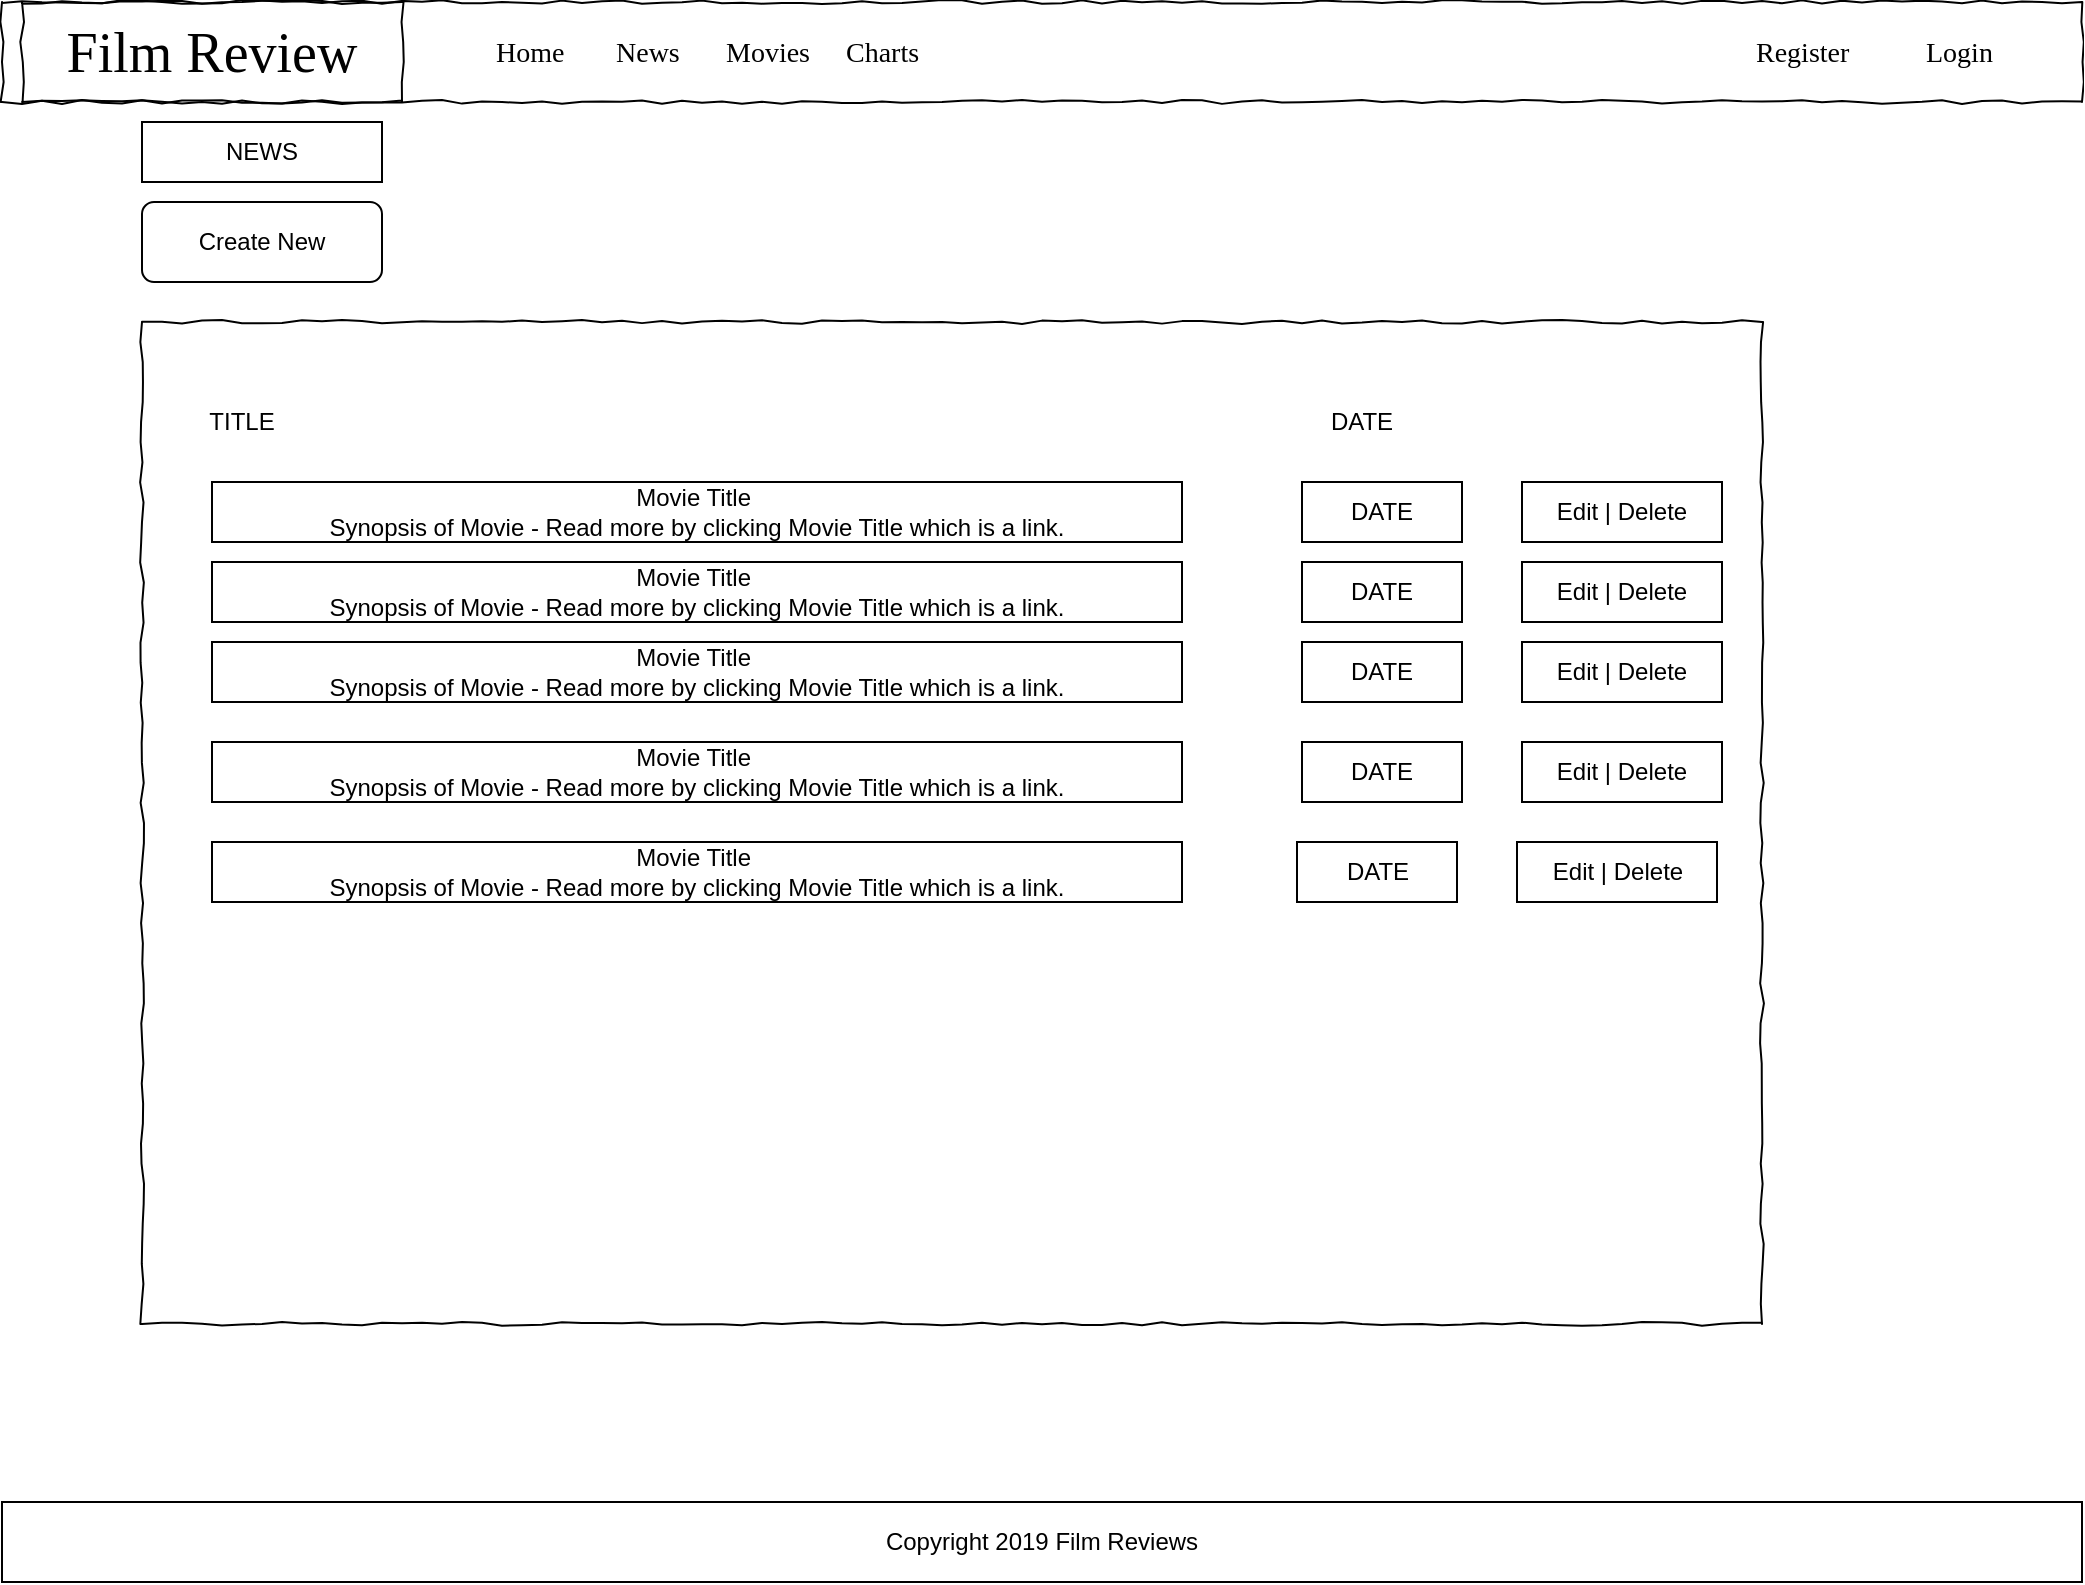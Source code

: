<mxfile version="10.5.7" type="device"><diagram name="Page-1" id="03018318-947c-dd8e-b7a3-06fadd420f32"><mxGraphModel dx="1394" dy="715" grid="1" gridSize="10" guides="1" tooltips="1" connect="1" arrows="1" fold="1" page="1" pageScale="1" pageWidth="1100" pageHeight="850" background="#ffffff" math="0" shadow="0"><root><mxCell id="0"/><mxCell id="1" parent="0"/><mxCell id="677b7b8949515195-2" value="Film Review" style="whiteSpace=wrap;html=1;rounded=0;shadow=0;labelBackgroundColor=none;strokeColor=#000000;strokeWidth=1;fillColor=#ffffff;fontFamily=Verdana;fontSize=28;fontColor=#000000;align=center;comic=1;" parent="1" vertex="1"><mxGeometry x="50" y="50" width="190" height="50" as="geometry"/></mxCell><mxCell id="677b7b8949515195-10" value="" style="whiteSpace=wrap;html=1;rounded=0;shadow=0;labelBackgroundColor=none;strokeColor=#000000;strokeWidth=1;fillColor=none;fontFamily=Verdana;fontSize=12;fontColor=#000000;align=center;comic=1;" parent="1" vertex="1"><mxGeometry x="40" y="50" width="1040" height="50" as="geometry"/></mxCell><mxCell id="677b7b8949515195-11" value="Home" style="text;html=1;points=[];align=left;verticalAlign=top;spacingTop=-4;fontSize=14;fontFamily=Verdana;fontColor=#000000;" parent="1" vertex="1"><mxGeometry x="285" y="65" width="60" height="20" as="geometry"/></mxCell><mxCell id="677b7b8949515195-12" value="News" style="text;html=1;points=[];align=left;verticalAlign=top;spacingTop=-4;fontSize=14;fontFamily=Verdana;fontColor=#000000;" parent="1" vertex="1"><mxGeometry x="345" y="65" width="60" height="20" as="geometry"/></mxCell><mxCell id="677b7b8949515195-13" value="Movies" style="text;html=1;points=[];align=left;verticalAlign=top;spacingTop=-4;fontSize=14;fontFamily=Verdana;fontColor=#000000;" parent="1" vertex="1"><mxGeometry x="400" y="65" width="60" height="20" as="geometry"/></mxCell><mxCell id="677b7b8949515195-26" value="" style="whiteSpace=wrap;html=1;rounded=0;shadow=0;labelBackgroundColor=none;strokeColor=#000000;strokeWidth=1;fillColor=none;fontFamily=Verdana;fontSize=12;fontColor=#000000;align=center;comic=1;" parent="1" vertex="1"><mxGeometry x="110" y="210" width="810" height="501" as="geometry"/></mxCell><mxCell id="Na56FfEJawfqFOZoNTRj-1" value="Charts" style="text;html=1;points=[];align=left;verticalAlign=top;spacingTop=-4;fontSize=14;fontFamily=Verdana;fontColor=#000000;" parent="1" vertex="1"><mxGeometry x="460" y="65" width="60" height="20" as="geometry"/></mxCell><mxCell id="Na56FfEJawfqFOZoNTRj-4" value="Register&lt;br&gt;&lt;br&gt;" style="text;html=1;points=[];align=left;verticalAlign=top;spacingTop=-4;fontSize=14;fontFamily=Verdana;fontColor=#000000;" parent="1" vertex="1"><mxGeometry x="915" y="65" width="60" height="20" as="geometry"/></mxCell><mxCell id="Na56FfEJawfqFOZoNTRj-5" value="Login&lt;br&gt;&lt;br&gt;" style="text;html=1;points=[];align=left;verticalAlign=top;spacingTop=-4;fontSize=14;fontFamily=Verdana;fontColor=#000000;" parent="1" vertex="1"><mxGeometry x="1000" y="65" width="60" height="20" as="geometry"/></mxCell><mxCell id="Na56FfEJawfqFOZoNTRj-7" value="NEWS" style="rounded=0;whiteSpace=wrap;html=1;" parent="1" vertex="1"><mxGeometry x="110" y="110" width="120" height="30" as="geometry"/></mxCell><mxCell id="Na56FfEJawfqFOZoNTRj-9" value="Create New&lt;br&gt;" style="rounded=1;whiteSpace=wrap;html=1;" parent="1" vertex="1"><mxGeometry x="110" y="150" width="120" height="40" as="geometry"/></mxCell><mxCell id="Na56FfEJawfqFOZoNTRj-30" value="&lt;div style=&quot;text-align: left&quot;&gt;&lt;span&gt;Copyright 2019 Film Reviews&lt;/span&gt;&lt;/div&gt;" style="rounded=0;whiteSpace=wrap;html=1;" parent="1" vertex="1"><mxGeometry x="40" y="800" width="1040" height="40" as="geometry"/></mxCell><mxCell id="EIZ0qDU5169s431AW9-a-1" value="TITLE" style="text;html=1;strokeColor=none;fillColor=none;align=center;verticalAlign=middle;whiteSpace=wrap;rounded=0;" vertex="1" parent="1"><mxGeometry x="140" y="250" width="40" height="20" as="geometry"/></mxCell><mxCell id="EIZ0qDU5169s431AW9-a-2" value="DATE" style="text;html=1;strokeColor=none;fillColor=none;align=center;verticalAlign=middle;whiteSpace=wrap;rounded=0;" vertex="1" parent="1"><mxGeometry x="700" y="250" width="40" height="20" as="geometry"/></mxCell><mxCell id="EIZ0qDU5169s431AW9-a-4" value="Movie Title&amp;nbsp;&lt;br&gt;&lt;div style=&quot;text-align: center&quot;&gt;Synopsis of Movie - Read more by clicking Movie Title which is a link.&lt;/div&gt;" style="rounded=0;whiteSpace=wrap;html=1;" vertex="1" parent="1"><mxGeometry x="145" y="290" width="485" height="30" as="geometry"/></mxCell><mxCell id="EIZ0qDU5169s431AW9-a-6" value="Movie Title&amp;nbsp;&lt;br&gt;&lt;div style=&quot;text-align: center&quot;&gt;Synopsis of Movie - Read more by clicking Movie Title which is a link.&lt;/div&gt;" style="rounded=0;whiteSpace=wrap;html=1;" vertex="1" parent="1"><mxGeometry x="145" y="330" width="485" height="30" as="geometry"/></mxCell><mxCell id="EIZ0qDU5169s431AW9-a-7" value="Movie Title&amp;nbsp;&lt;br&gt;&lt;div style=&quot;text-align: center&quot;&gt;Synopsis of Movie - Read more by clicking Movie Title which is a link.&lt;/div&gt;" style="rounded=0;whiteSpace=wrap;html=1;" vertex="1" parent="1"><mxGeometry x="145" y="370" width="485" height="30" as="geometry"/></mxCell><mxCell id="EIZ0qDU5169s431AW9-a-8" value="DATE" style="rounded=0;whiteSpace=wrap;html=1;" vertex="1" parent="1"><mxGeometry x="690" y="290" width="80" height="30" as="geometry"/></mxCell><mxCell id="EIZ0qDU5169s431AW9-a-9" value="DATE" style="rounded=0;whiteSpace=wrap;html=1;" vertex="1" parent="1"><mxGeometry x="690" y="330" width="80" height="30" as="geometry"/></mxCell><mxCell id="EIZ0qDU5169s431AW9-a-10" value="DATE" style="rounded=0;whiteSpace=wrap;html=1;" vertex="1" parent="1"><mxGeometry x="690" y="370" width="80" height="30" as="geometry"/></mxCell><mxCell id="EIZ0qDU5169s431AW9-a-11" value="Edit | Delete" style="rounded=0;whiteSpace=wrap;html=1;" vertex="1" parent="1"><mxGeometry x="800" y="290" width="100" height="30" as="geometry"/></mxCell><mxCell id="EIZ0qDU5169s431AW9-a-12" value="Edit | Delete" style="rounded=0;whiteSpace=wrap;html=1;" vertex="1" parent="1"><mxGeometry x="800" y="330" width="100" height="30" as="geometry"/></mxCell><mxCell id="EIZ0qDU5169s431AW9-a-13" value="Edit | Delete" style="rounded=0;whiteSpace=wrap;html=1;" vertex="1" parent="1"><mxGeometry x="800" y="370" width="100" height="30" as="geometry"/></mxCell><mxCell id="EIZ0qDU5169s431AW9-a-14" value="Movie Title&amp;nbsp;&lt;br&gt;&lt;div style=&quot;text-align: center&quot;&gt;Synopsis of Movie - Read more by clicking Movie Title which is a link.&lt;/div&gt;" style="rounded=0;whiteSpace=wrap;html=1;" vertex="1" parent="1"><mxGeometry x="145" y="420" width="485" height="30" as="geometry"/></mxCell><mxCell id="EIZ0qDU5169s431AW9-a-15" value="DATE" style="rounded=0;whiteSpace=wrap;html=1;" vertex="1" parent="1"><mxGeometry x="690" y="420" width="80" height="30" as="geometry"/></mxCell><mxCell id="EIZ0qDU5169s431AW9-a-16" value="Edit | Delete" style="rounded=0;whiteSpace=wrap;html=1;" vertex="1" parent="1"><mxGeometry x="800" y="420" width="100" height="30" as="geometry"/></mxCell><mxCell id="EIZ0qDU5169s431AW9-a-17" value="Movie Title&amp;nbsp;&lt;br&gt;&lt;div style=&quot;text-align: center&quot;&gt;Synopsis of Movie - Read more by clicking Movie Title which is a link.&lt;/div&gt;" style="rounded=0;whiteSpace=wrap;html=1;" vertex="1" parent="1"><mxGeometry x="145" y="470" width="485" height="30" as="geometry"/></mxCell><mxCell id="EIZ0qDU5169s431AW9-a-18" value="DATE" style="rounded=0;whiteSpace=wrap;html=1;" vertex="1" parent="1"><mxGeometry x="687.5" y="470" width="80" height="30" as="geometry"/></mxCell><mxCell id="EIZ0qDU5169s431AW9-a-19" value="Edit | Delete" style="rounded=0;whiteSpace=wrap;html=1;" vertex="1" parent="1"><mxGeometry x="797.5" y="470" width="100" height="30" as="geometry"/></mxCell></root></mxGraphModel></diagram></mxfile>